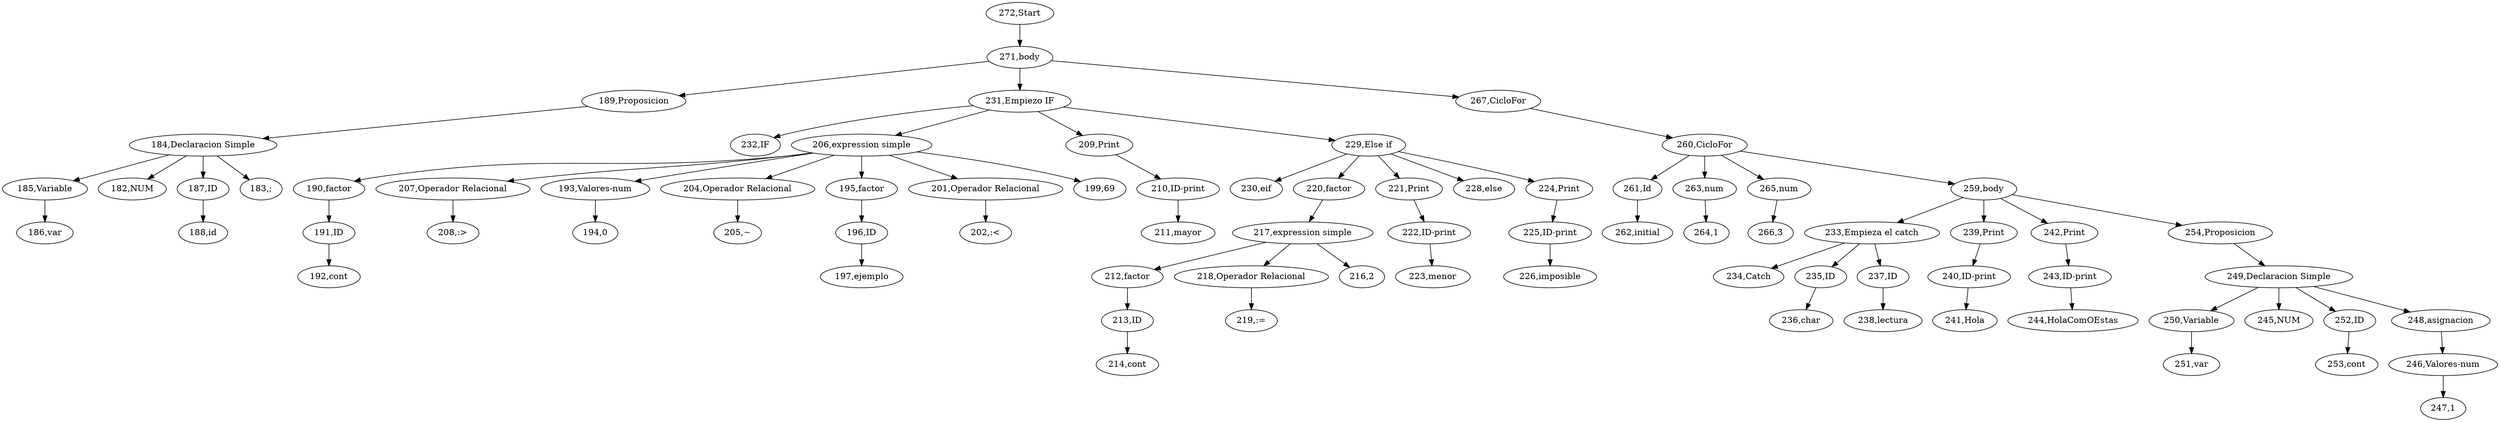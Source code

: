 digraph {
"272,Start" -> "271,body";
"271,body" -> "189,Proposicion";
"189,Proposicion" -> "184,Declaracion Simple";
"184,Declaracion Simple" -> "185,Variable";
"185,Variable" -> "186,var";
"184,Declaracion Simple" -> "182,NUM";
"184,Declaracion Simple" -> "187,ID";
"187,ID" -> "188,id";
"184,Declaracion Simple" -> "183,;";
"271,body" -> "231,Empiezo IF";
"231,Empiezo IF" -> "232,IF";
"231,Empiezo IF" -> "206,expression simple";
"206,expression simple" -> "190,factor";
"190,factor" -> "191,ID";
"191,ID" -> "192,cont";
"206,expression simple" -> "207,Operador Relacional";
"207,Operador Relacional" -> "208,:>";
"206,expression simple" -> "193,Valores-num";
"193,Valores-num" -> "194,0";
"206,expression simple" -> "204,Operador Relacional";
"204,Operador Relacional" -> "205,~";
"206,expression simple" -> "195,factor";
"195,factor" -> "196,ID";
"196,ID" -> "197,ejemplo";
"206,expression simple" -> "201,Operador Relacional";
"201,Operador Relacional" -> "202,:<";
"206,expression simple" -> "199,69";
"231,Empiezo IF" -> "209,Print";
"209,Print" -> "210,ID-print";
"210,ID-print" -> "211,mayor";
"231,Empiezo IF" -> "229,Else if";
"229,Else if" -> "230,eif";
"229,Else if" -> "220,factor";
"220,factor" -> "217,expression simple";
"217,expression simple" -> "212,factor";
"212,factor" -> "213,ID";
"213,ID" -> "214,cont";
"217,expression simple" -> "218,Operador Relacional";
"218,Operador Relacional" -> "219,:=";
"217,expression simple" -> "216,2";
"229,Else if" -> "221,Print";
"221,Print" -> "222,ID-print";
"222,ID-print" -> "223,menor";
"229,Else if" -> "228,else";
"229,Else if" -> "224,Print";
"224,Print" -> "225,ID-print";
"225,ID-print" -> "226,imposible";
"271,body" -> "267,CicloFor";
"267,CicloFor" -> "260,CicloFor";
"260,CicloFor" -> "261,Id";
"261,Id" -> "262,initial";
"260,CicloFor" -> "263,num";
"263,num" -> "264,1";
"260,CicloFor" -> "265,num";
"265,num" -> "266,3";
"260,CicloFor" -> "259,body";
"259,body" -> "233,Empieza el catch";
"233,Empieza el catch" -> "234,Catch";
"233,Empieza el catch" -> "235,ID";
"235,ID" -> "236,char";
"233,Empieza el catch" -> "237,ID";
"237,ID" -> "238,lectura";
"259,body" -> "239,Print";
"239,Print" -> "240,ID-print";
"240,ID-print" -> "241,Hola";
"259,body" -> "242,Print";
"242,Print" -> "243,ID-print";
"243,ID-print" -> "244,HolaComOEstas";
"259,body" -> "254,Proposicion";
"254,Proposicion" -> "249,Declaracion Simple";
"249,Declaracion Simple" -> "250,Variable";
"250,Variable" -> "251,var";
"249,Declaracion Simple" -> "245,NUM";
"249,Declaracion Simple" -> "252,ID";
"252,ID" -> "253,cont";
"249,Declaracion Simple" -> "248,asignacion";
"248,asignacion" -> "246,Valores-num";
"246,Valores-num" -> "247,1";

}